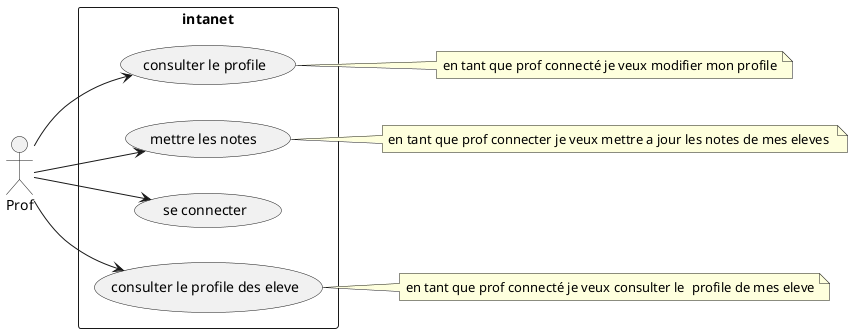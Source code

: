@startuml

left to right direction
actor "Prof" as p
rectangle intanet {
  usecase "consulter le profile" as uc1
  usecase "mettre les notes " as uc2
  usecase "se connecter" as uc3
  usecase "consulter le profile des eleve" as uc4

}
p --> uc1
p-->uc2
p-->uc3

p-->uc4




note right of (uc1)
en tant que prof connecté je veux modifier mon profile
end note

note right of (uc4)
en tant que prof connecté je veux consulter le  profile de mes eleve
end note
note right of (uc2) 
en tant que prof connecter je veux mettre a jour les notes de mes eleves 
end note

@enduml
